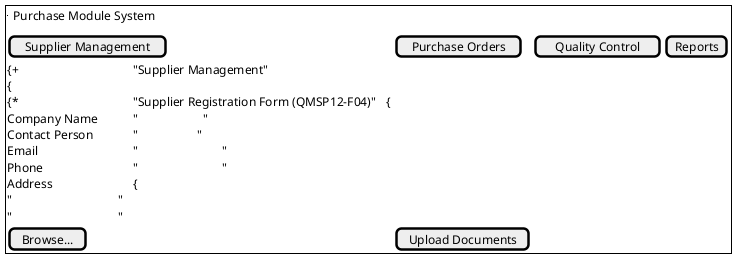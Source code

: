 @startuml "Purchase Module UI Mockup"
salt
{+
{
{^"Purchase Module System"}

[Supplier Management] | [Purchase Orders] | [Quality Control] | [Reports]

{T
{+ "Supplier Management"
{
{* "Supplier Registration Form (QMSP12-F04)" |
{
Company Name | "                     "
Contact Person | "                   "
Email | "                           "
Phone | "                           "
Address | {
"                                  "
"                                  "
}
[Browse...] | [Upload Documents]
}
}

{* "Supplier Assessment (QMSP12-F05)" |
{
Rating | "★★★★☆"
Technical | "★★★★★"
Financial | "★★★☆☆"
[Submit Assessment]
}
}
|
{+ "Purchase Orders"
{
{* "Purchase Order Form (QMSP12-F06)" |
{
PO Number | "AUTO-GENERATED"
Date | "2025-06-09"
{#
. | Material | Qty | Price | Total
1 | "Raw Material A" | 100 | $50 | $5,000
2 | "Component B" | 200 | $25 | $5,000
}
[Create] | [Save Draft] | [Submit]
}
}

{* "Material Indent (QMSP12-F08)" |
{
Product | ^"Select Product    ▼^"
Quantity | "                  "
Date | "2025-06-09"
[Check Stock] | [Generate]
}
}
|
{+ "Quality Control"
{
{* "Incoming Inspection" |
[X] Documentation
[X] Visual Check
[ ] Quality Tests
[ ] Compliance
}

{* "Quality Metrics (QMSP12-F07)" |
{
Quality | "===========>" | "95%"
Delivery | "=========>  " | "85%"
[Accept] | [Reject] | [SCAR]
}
}
|
{+ "Performance"
{
{* "Statistics" |
Active | "125"
Critical | "45"
Pending | "5"
}

{* "Actions" |
{
SCARs | "3 Open"
Audits | "8 Due"
[View Details]
}
}
}
}
}

{
Status: | "Connected to QMS" | User: | "Admin" | Updated: | "2025-06-09"
}
}
@enduml
